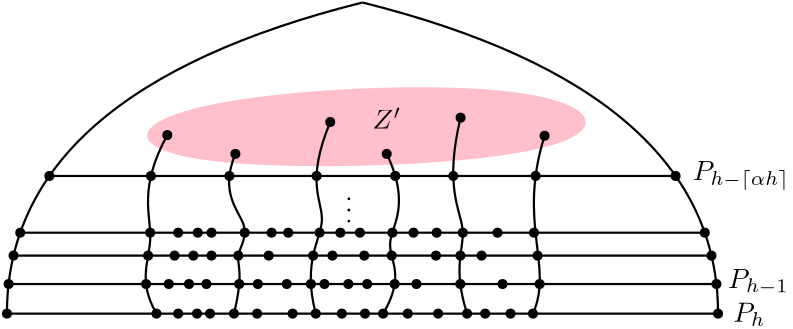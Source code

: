 <?xml version="1.0"?>
<!DOCTYPE ipe SYSTEM "ipe.dtd">
<ipe version="70218" creator="Ipe 7.2.24">
<info created="D:20220719184728" modified="D:20220719184728"/>
<ipestyle name="basic">
<symbol name="arrow/arc(spx)">
<path stroke="sym-stroke" fill="sym-stroke" pen="sym-pen">
0 0 m
-1 0.333 l
-1 -0.333 l
h
</path>
</symbol>
<symbol name="arrow/farc(spx)">
<path stroke="sym-stroke" fill="white" pen="sym-pen">
0 0 m
-1 0.333 l
-1 -0.333 l
h
</path>
</symbol>
<symbol name="arrow/ptarc(spx)">
<path stroke="sym-stroke" fill="sym-stroke" pen="sym-pen">
0 0 m
-1 0.333 l
-0.8 0 l
-1 -0.333 l
h
</path>
</symbol>
<symbol name="arrow/fptarc(spx)">
<path stroke="sym-stroke" fill="white" pen="sym-pen">
0 0 m
-1 0.333 l
-0.8 0 l
-1 -0.333 l
h
</path>
</symbol>
<symbol name="mark/circle(sx)" transformations="translations">
<path fill="sym-stroke">
0.6 0 0 0.6 0 0 e
0.4 0 0 0.4 0 0 e
</path>
</symbol>
<symbol name="mark/disk(sx)" transformations="translations">
<path fill="sym-stroke">
0.6 0 0 0.6 0 0 e
</path>
</symbol>
<symbol name="mark/fdisk(sfx)" transformations="translations">
<group>
<path fill="sym-fill">
0.5 0 0 0.5 0 0 e
</path>
<path fill="sym-stroke" fillrule="eofill">
0.6 0 0 0.6 0 0 e
0.4 0 0 0.4 0 0 e
</path>
</group>
</symbol>
<symbol name="mark/box(sx)" transformations="translations">
<path fill="sym-stroke" fillrule="eofill">
-0.6 -0.6 m
0.6 -0.6 l
0.6 0.6 l
-0.6 0.6 l
h
-0.4 -0.4 m
0.4 -0.4 l
0.4 0.4 l
-0.4 0.4 l
h
</path>
</symbol>
<symbol name="mark/square(sx)" transformations="translations">
<path fill="sym-stroke">
-0.6 -0.6 m
0.6 -0.6 l
0.6 0.6 l
-0.6 0.6 l
h
</path>
</symbol>
<symbol name="mark/fsquare(sfx)" transformations="translations">
<group>
<path fill="sym-fill">
-0.5 -0.5 m
0.5 -0.5 l
0.5 0.5 l
-0.5 0.5 l
h
</path>
<path fill="sym-stroke" fillrule="eofill">
-0.6 -0.6 m
0.6 -0.6 l
0.6 0.6 l
-0.6 0.6 l
h
-0.4 -0.4 m
0.4 -0.4 l
0.4 0.4 l
-0.4 0.4 l
h
</path>
</group>
</symbol>
<symbol name="mark/cross(sx)" transformations="translations">
<group>
<path fill="sym-stroke">
-0.43 -0.57 m
0.57 0.43 l
0.43 0.57 l
-0.57 -0.43 l
h
</path>
<path fill="sym-stroke">
-0.43 0.57 m
0.57 -0.43 l
0.43 -0.57 l
-0.57 0.43 l
h
</path>
</group>
</symbol>
<symbol name="arrow/fnormal(spx)">
<path stroke="sym-stroke" fill="white" pen="sym-pen">
0 0 m
-1 0.333 l
-1 -0.333 l
h
</path>
</symbol>
<symbol name="arrow/pointed(spx)">
<path stroke="sym-stroke" fill="sym-stroke" pen="sym-pen">
0 0 m
-1 0.333 l
-0.8 0 l
-1 -0.333 l
h
</path>
</symbol>
<symbol name="arrow/fpointed(spx)">
<path stroke="sym-stroke" fill="white" pen="sym-pen">
0 0 m
-1 0.333 l
-0.8 0 l
-1 -0.333 l
h
</path>
</symbol>
<symbol name="arrow/linear(spx)">
<path stroke="sym-stroke" pen="sym-pen">
-1 0.333 m
0 0 l
-1 -0.333 l
</path>
</symbol>
<symbol name="arrow/fdouble(spx)">
<path stroke="sym-stroke" fill="white" pen="sym-pen">
0 0 m
-1 0.333 l
-1 -0.333 l
h
-1 0 m
-2 0.333 l
-2 -0.333 l
h
</path>
</symbol>
<symbol name="arrow/double(spx)">
<path stroke="sym-stroke" fill="sym-stroke" pen="sym-pen">
0 0 m
-1 0.333 l
-1 -0.333 l
h
-1 0 m
-2 0.333 l
-2 -0.333 l
h
</path>
</symbol>
<symbol name="arrow/mid-normal(spx)">
<path stroke="sym-stroke" fill="sym-stroke" pen="sym-pen">
0.5 0 m
-0.5 0.333 l
-0.5 -0.333 l
h
</path>
</symbol>
<symbol name="arrow/mid-fnormal(spx)">
<path stroke="sym-stroke" fill="white" pen="sym-pen">
0.5 0 m
-0.5 0.333 l
-0.5 -0.333 l
h
</path>
</symbol>
<symbol name="arrow/mid-pointed(spx)">
<path stroke="sym-stroke" fill="sym-stroke" pen="sym-pen">
0.5 0 m
-0.5 0.333 l
-0.3 0 l
-0.5 -0.333 l
h
</path>
</symbol>
<symbol name="arrow/mid-fpointed(spx)">
<path stroke="sym-stroke" fill="white" pen="sym-pen">
0.5 0 m
-0.5 0.333 l
-0.3 0 l
-0.5 -0.333 l
h
</path>
</symbol>
<symbol name="arrow/mid-double(spx)">
<path stroke="sym-stroke" fill="sym-stroke" pen="sym-pen">
1 0 m
0 0.333 l
0 -0.333 l
h
0 0 m
-1 0.333 l
-1 -0.333 l
h
</path>
</symbol>
<symbol name="arrow/mid-fdouble(spx)">
<path stroke="sym-stroke" fill="white" pen="sym-pen">
1 0 m
0 0.333 l
0 -0.333 l
h
0 0 m
-1 0.333 l
-1 -0.333 l
h
</path>
</symbol>
<anglesize name="22.5 deg" value="22.5"/>
<anglesize name="30 deg" value="30"/>
<anglesize name="45 deg" value="45"/>
<anglesize name="60 deg" value="60"/>
<anglesize name="90 deg" value="90"/>
<arrowsize name="large" value="10"/>
<arrowsize name="small" value="5"/>
<arrowsize name="tiny" value="3"/>
<color name="blue" value="0 0 1"/>
<color name="brown" value="0.647 0.165 0.165"/>
<color name="darkblue" value="0 0 0.545"/>
<color name="darkcyan" value="0 0.545 0.545"/>
<color name="darkgray" value="0.663"/>
<color name="darkgreen" value="0 0.392 0"/>
<color name="darkmagenta" value="0.545 0 0.545"/>
<color name="darkorange" value="1 0.549 0"/>
<color name="darkred" value="0.545 0 0"/>
<color name="gold" value="1 0.843 0"/>
<color name="gray" value="0.745"/>
<color name="green" value="0 1 0"/>
<color name="lightblue" value="0.678 0.847 0.902"/>
<color name="lightcyan" value="0.878 1 1"/>
<color name="lightgray" value="0.827"/>
<color name="lightgreen" value="0.565 0.933 0.565"/>
<color name="lightyellow" value="1 1 0.878"/>
<color name="navy" value="0 0 0.502"/>
<color name="orange" value="1 0.647 0"/>
<color name="pink" value="1 0.753 0.796"/>
<color name="purple" value="0.627 0.125 0.941"/>
<color name="red" value="1 0 0"/>
<color name="seagreen" value="0.18 0.545 0.341"/>
<color name="turquoise" value="0.251 0.878 0.816"/>
<color name="violet" value="0.933 0.51 0.933"/>
<color name="yellow" value="1 1 0"/>
<dashstyle name="dash dot dotted" value="[4 2 1 2 1 2] 0"/>
<dashstyle name="dash dotted" value="[4 2 1 2] 0"/>
<dashstyle name="dashed" value="[4] 0"/>
<dashstyle name="dotted" value="[1 3] 0"/>
<gridsize name="10 pts (~3.5 mm)" value="10"/>
<gridsize name="14 pts (~5 mm)" value="14"/>
<gridsize name="16 pts (~6 mm)" value="16"/>
<gridsize name="20 pts (~7 mm)" value="20"/>
<gridsize name="28 pts (~10 mm)" value="28"/>
<gridsize name="32 pts (~12 mm)" value="32"/>
<gridsize name="4 pts" value="4"/>
<gridsize name="56 pts (~20 mm)" value="56"/>
<gridsize name="8 pts (~3 mm)" value="8"/>
<opacity name="10%" value="0.1"/>
<opacity name="30%" value="0.3"/>
<opacity name="50%" value="0.5"/>
<opacity name="75%" value="0.75"/>
<pen name="fat" value="1.2"/>
<pen name="heavier" value="0.8"/>
<pen name="ultrafat" value="2"/>
<symbolsize name="large" value="5"/>
<symbolsize name="small" value="2"/>
<symbolsize name="tiny" value="1.1"/>
<textsize name="Huge" value="\Huge"/>
<textsize name="LARGE" value="\LARGE"/>
<textsize name="Large" value="\Large"/>
<textsize name="footnote" value="\footnotesize"/>
<textsize name="huge" value="\huge"/>
<textsize name="large" value="\large"/>
<textsize name="small" value="\small"/>
<textsize name="tiny" value="\tiny"/>
<textstyle name="center" begin="\begin{center}" end="\end{center}"/>
<textstyle name="item" begin="\begin{itemize}\item{}" end="\end{itemize}"/>
<textstyle name="itemize" begin="\begin{itemize}" end="\end{itemize}"/>
<tiling name="falling" angle="-60" step="4" width="1"/>
<tiling name="rising" angle="30" step="4" width="1"/>
</ipestyle>
<page>
<layer name="alpha"/>
<view layers="alpha" active="alpha"/>
<path layer="alpha" fill="pink">
173.54 670.358
169.05 641.552
350.738 646.635
335.879 678.176 u
</path>
<path stroke="black" pen="heavier">
256 704 m
128 672
128 592 c
</path>
<path stroke="black" pen="heavier">
256 704 m
384 672
384 592 c
</path>
<path stroke="black" pen="heavier">
128 592 m
384 592 l
</path>
<use name="mark/disk(sx)" pos="185.733 656.28" size="normal" stroke="black"/>
<use name="mark/disk(sx)" pos="210.236 649.502" size="normal" stroke="black"/>
<use name="mark/disk(sx)" pos="244.384 660.972" size="normal" stroke="black"/>
<use name="mark/disk(sx)" pos="264.716 649.502" size="normal" stroke="black"/>
<use name="mark/disk(sx)" pos="291.305 662.536" size="normal" stroke="black"/>
<use matrix="1 0 0 1 1.8247 11.4695" name="mark/disk(sx)" pos="319.718 644.55" size="normal" stroke="black"/>
<path stroke="black" pen="heavier">
185.733 656.28 m
175.306 637.251
184.169 618.222
174.785 604.146
181.823 592 c
</path>
<path stroke="black" pen="heavier">
210.236 649.502 m
204.501 635.687
218.056 622.914
208.411 612.226
213.364 606.752
209.715 592 c
</path>
<path stroke="black" pen="heavier">
244.384 660.972 m
235.26 639.075
248.033 626.303
234.218 610.923
239.17 592 c
</path>
<path stroke="black" pen="heavier">
264.716 649.502 m
273.579 630.995
259.242 616.397
271.754 605.97
263.413 592 c
</path>
<path stroke="black" pen="heavier">
291.305 662.536 m
285.309 637.511
297.3 621.35
288.177 609.098
293.651 592 c
</path>
<path stroke="black" pen="heavier">
321.542 656.019 m
311.637 624.217
324.931 609.359
317.372 592 c
</path>
<path stroke="black" pen="heavier">
128.591 602.651 m
383.409 602.651 l
</path>
<path stroke="black" pen="heavier">
130.37 612.883 m
381.63 612.883 l
</path>
<path stroke="black" pen="heavier">
132.782 621.134 m
379.218 621.134 l
</path>
<path stroke="black" pen="heavier">
143.281 641.552 m
368.719 641.552 l
</path>
<use name="mark/disk(sx)" pos="179.848 641.551" size="normal" stroke="black"/>
<use name="mark/disk(sx)" pos="208.097 641.553" size="normal" stroke="black"/>
<use name="mark/disk(sx)" pos="239.475 641.551" size="normal" stroke="black"/>
<use name="mark/disk(sx)" pos="267.799 641.553" size="normal" stroke="black"/>
<use name="mark/disk(sx)" pos="288.681 641.553" size="normal" stroke="black"/>
<use matrix="1 0 0 1 -0.331176 -0.0005124" name="mark/disk(sx)" pos="318.665 641.552" size="normal" stroke="black"/>
<use name="mark/disk(sx)" pos="317.733 621.135" size="normal" stroke="black"/>
<use name="mark/disk(sx)" pos="292.095 621.133" size="normal" stroke="black"/>
<use name="mark/disk(sx)" pos="266.768 621.133" size="normal" stroke="black"/>
<use name="mark/disk(sx)" pos="240.543 621.133" size="normal" stroke="black"/>
<use name="mark/disk(sx)" pos="213.592 621.133" size="normal" stroke="black"/>
<use name="mark/disk(sx)" pos="179.578 621.133" size="normal" stroke="black"/>
<use name="mark/disk(sx)" pos="178.821 612.884" size="normal" stroke="black"/>
<use name="mark/disk(sx)" pos="178.094 602.651" size="normal" stroke="black"/>
<use name="mark/disk(sx)" pos="181.823 592" size="normal" stroke="black"/>
<use name="mark/disk(sx)" pos="211.291 612.883" size="normal" stroke="black"/>
<use name="mark/disk(sx)" pos="211.612 602.65" size="normal" stroke="black"/>
<use name="mark/disk(sx)" pos="209.715 592.001" size="normal" stroke="black"/>
<use name="mark/disk(sx)" pos="239.17 592" size="normal" stroke="black"/>
<use name="mark/disk(sx)" pos="237.442 602.65" size="normal" stroke="black"/>
<use name="mark/disk(sx)" pos="238.237 612.883" size="normal" stroke="black"/>
<use name="mark/disk(sx)" pos="266.515 612.884" size="normal" stroke="black"/>
<use name="mark/disk(sx)" pos="267.581 602.651" size="normal" stroke="black"/>
<use name="mark/disk(sx)" pos="263.413 592" size="normal" stroke="black"/>
<use name="mark/disk(sx)" pos="293.651 592" size="normal" stroke="black"/>
<use name="mark/disk(sx)" pos="291.223 602.65" size="normal" stroke="black"/>
<use name="mark/disk(sx)" pos="291.251 612.882" size="normal" stroke="black"/>
<use name="mark/disk(sx)" pos="319.028 612.884" size="normal" stroke="black"/>
<use name="mark/disk(sx)" pos="319.765 602.65" size="normal" stroke="black"/>
<use name="mark/disk(sx)" pos="317.372 592" size="normal" stroke="black"/>
<text matrix="1 0 0 1 2 0" transformations="translations" pos="249.076 632.298" stroke="black" type="label" width="2.767" height="14.999" depth="0" halign="center" valign="center" style="math">\vdots</text>
<use name="mark/disk(sx)" pos="128 592" size="normal" stroke="black"/>
<use name="mark/disk(sx)" pos="128.591 602.651" size="normal" stroke="black"/>
<use name="mark/disk(sx)" pos="130.37 612.883" size="normal" stroke="black"/>
<use name="mark/disk(sx)" pos="132.782 621.134" size="normal" stroke="black"/>
<use name="mark/disk(sx)" pos="384 592" size="normal" stroke="black"/>
<use name="mark/disk(sx)" pos="383.409 602.651" size="normal" stroke="black"/>
<use name="mark/disk(sx)" pos="381.63 612.883" size="normal" stroke="black"/>
<use name="mark/disk(sx)" pos="379.218 621.134" size="normal" stroke="black"/>
<use name="mark/disk(sx)" pos="368.719 641.552" size="normal" stroke="black"/>
<use name="mark/disk(sx)" pos="143.281 641.552" size="normal" stroke="black"/>
<use name="mark/disk(sx)" pos="189.643 621.134" size="normal" stroke="black"/>
<use name="mark/disk(sx)" pos="196.681 621.134" size="normal" stroke="black"/>
<use name="mark/disk(sx)" pos="201.634 621.134" size="normal" stroke="black"/>
<use name="mark/disk(sx)" pos="188.34 612.883" size="normal" stroke="black"/>
<use name="mark/disk(sx)" pos="195.117 612.883" size="normal" stroke="black"/>
<use name="mark/disk(sx)" pos="201.634 612.883" size="normal" stroke="black"/>
<use name="mark/disk(sx)" pos="186.254 602.651" size="normal" stroke="black"/>
<use name="mark/disk(sx)" pos="193.553 602.651" size="normal" stroke="black"/>
<use name="mark/disk(sx)" pos="199.809 602.651" size="normal" stroke="black"/>
<use name="mark/disk(sx)" pos="189.643 592" size="normal" stroke="black"/>
<use name="mark/disk(sx)" pos="196.42 592" size="normal" stroke="black"/>
<use name="mark/disk(sx)" pos="201.112 592" size="normal" stroke="black"/>
<use name="mark/disk(sx)" pos="223.269 621.134" size="normal" stroke="black"/>
<use name="mark/disk(sx)" pos="229.265 621.134" size="normal" stroke="black"/>
<use name="mark/disk(sx)" pos="222.227 612.883" size="normal" stroke="black"/>
<use name="mark/disk(sx)" pos="228.744 602.651" size="normal" stroke="black"/>
<use name="mark/disk(sx)" pos="218.317 602.651" size="normal" stroke="black"/>
<use name="mark/disk(sx)" pos="218.056 592" size="normal" stroke="black"/>
<use name="mark/disk(sx)" pos="230.829 592" size="normal" stroke="black"/>
<use name="mark/disk(sx)" pos="248.033 621.134" size="normal" stroke="black"/>
<use name="mark/disk(sx)" pos="255.071 621.134" size="normal" stroke="black"/>
<use name="mark/disk(sx)" pos="256.635 612.883" size="normal" stroke="black"/>
<use name="mark/disk(sx)" pos="245.166 612.883" size="normal" stroke="black"/>
<use name="mark/disk(sx)" pos="242.298 602.651" size="normal" stroke="black"/>
<use name="mark/disk(sx)" pos="250.901 602.651" size="normal" stroke="black"/>
<use name="mark/disk(sx)" pos="257.678 602.651" size="normal" stroke="black"/>
<use name="mark/disk(sx)" pos="256.896 592" size="normal" stroke="black"/>
<use name="mark/disk(sx)" pos="248.555 592" size="normal" stroke="black"/>
<use name="mark/disk(sx)" pos="274.361 621.134" size="normal" stroke="black"/>
<use name="mark/disk(sx)" pos="282.702 621.134" size="normal" stroke="black"/>
<use name="mark/disk(sx)" pos="282.442 612.883" size="normal" stroke="black"/>
<use name="mark/disk(sx)" pos="275.404 602.651" size="normal" stroke="black"/>
<use name="mark/disk(sx)" pos="283.224 592" size="normal" stroke="black"/>
<use name="mark/disk(sx)" pos="272.276 592" size="normal" stroke="black"/>
<use name="mark/disk(sx)" pos="304.599 621.134" size="normal" stroke="black"/>
<use name="mark/disk(sx)" pos="306.424 602.651" size="normal" stroke="black"/>
<use name="mark/disk(sx)" pos="300.167 592" size="normal" stroke="black"/>
<use name="mark/disk(sx)" pos="309.291 592" size="normal" stroke="black"/>
<use name="mark/disk(sx)" pos="298.864 612.883" size="normal" stroke="black"/>
<text matrix="1 0 0 1 -8 -6" transformations="translations" pos="272.797 664.621" stroke="black" type="label" width="10.309" height="7.49" depth="0" halign="center" valign="baseline" style="math">Z&apos;</text>
<text matrix="1 0 0 1 -3 4" transformations="translations" pos="392.445 587.723" stroke="black" type="label" width="11.559" height="6.812" depth="1.49" valign="center" style="math">P_h</text>
<text matrix="1 0 0 1 -4.82503 15.7298" transformations="translations" pos="392.445 587.723" stroke="black" type="label" width="21.756" height="6.812" depth="2.32" valign="center" style="math">P_{h-1}</text>
<text matrix="1 0 0 1 -17.5977 54.0488" transformations="translations" pos="392.445 587.723" stroke="black" type="label" width="34.935" height="6.81" depth="3.54" valign="center" style="math">P_{h-\lceil\alpha h\rceil}</text>
</page>
</ipe>
